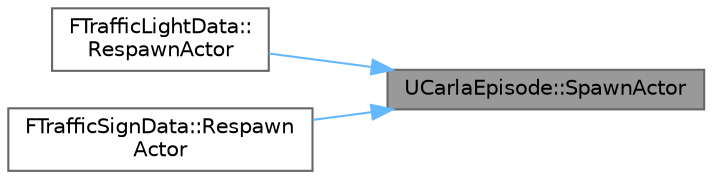 digraph "UCarlaEpisode::SpawnActor"
{
 // INTERACTIVE_SVG=YES
 // LATEX_PDF_SIZE
  bgcolor="transparent";
  edge [fontname=Helvetica,fontsize=10,labelfontname=Helvetica,labelfontsize=10];
  node [fontname=Helvetica,fontsize=10,shape=box,height=0.2,width=0.4];
  rankdir="RL";
  Node1 [id="Node000001",label="UCarlaEpisode::SpawnActor",height=0.2,width=0.4,color="gray40", fillcolor="grey60", style="filled", fontcolor="black",tooltip="Spawns an actor based on ActorDescription at Transform."];
  Node1 -> Node2 [id="edge1_Node000001_Node000002",dir="back",color="steelblue1",style="solid",tooltip=" "];
  Node2 [id="Node000002",label="FTrafficLightData::\lRespawnActor",height=0.2,width=0.4,color="grey40", fillcolor="white", style="filled",URL="$d5/d59/classFTrafficLightData.html#af2ba998551c66668ea3a18d57032cc4f",tooltip=" "];
  Node1 -> Node3 [id="edge2_Node000001_Node000003",dir="back",color="steelblue1",style="solid",tooltip=" "];
  Node3 [id="Node000003",label="FTrafficSignData::Respawn\lActor",height=0.2,width=0.4,color="grey40", fillcolor="white", style="filled",URL="$dc/d36/classFTrafficSignData.html#aa737cba78f0ed83806ba866a25d8149a",tooltip=" "];
}
